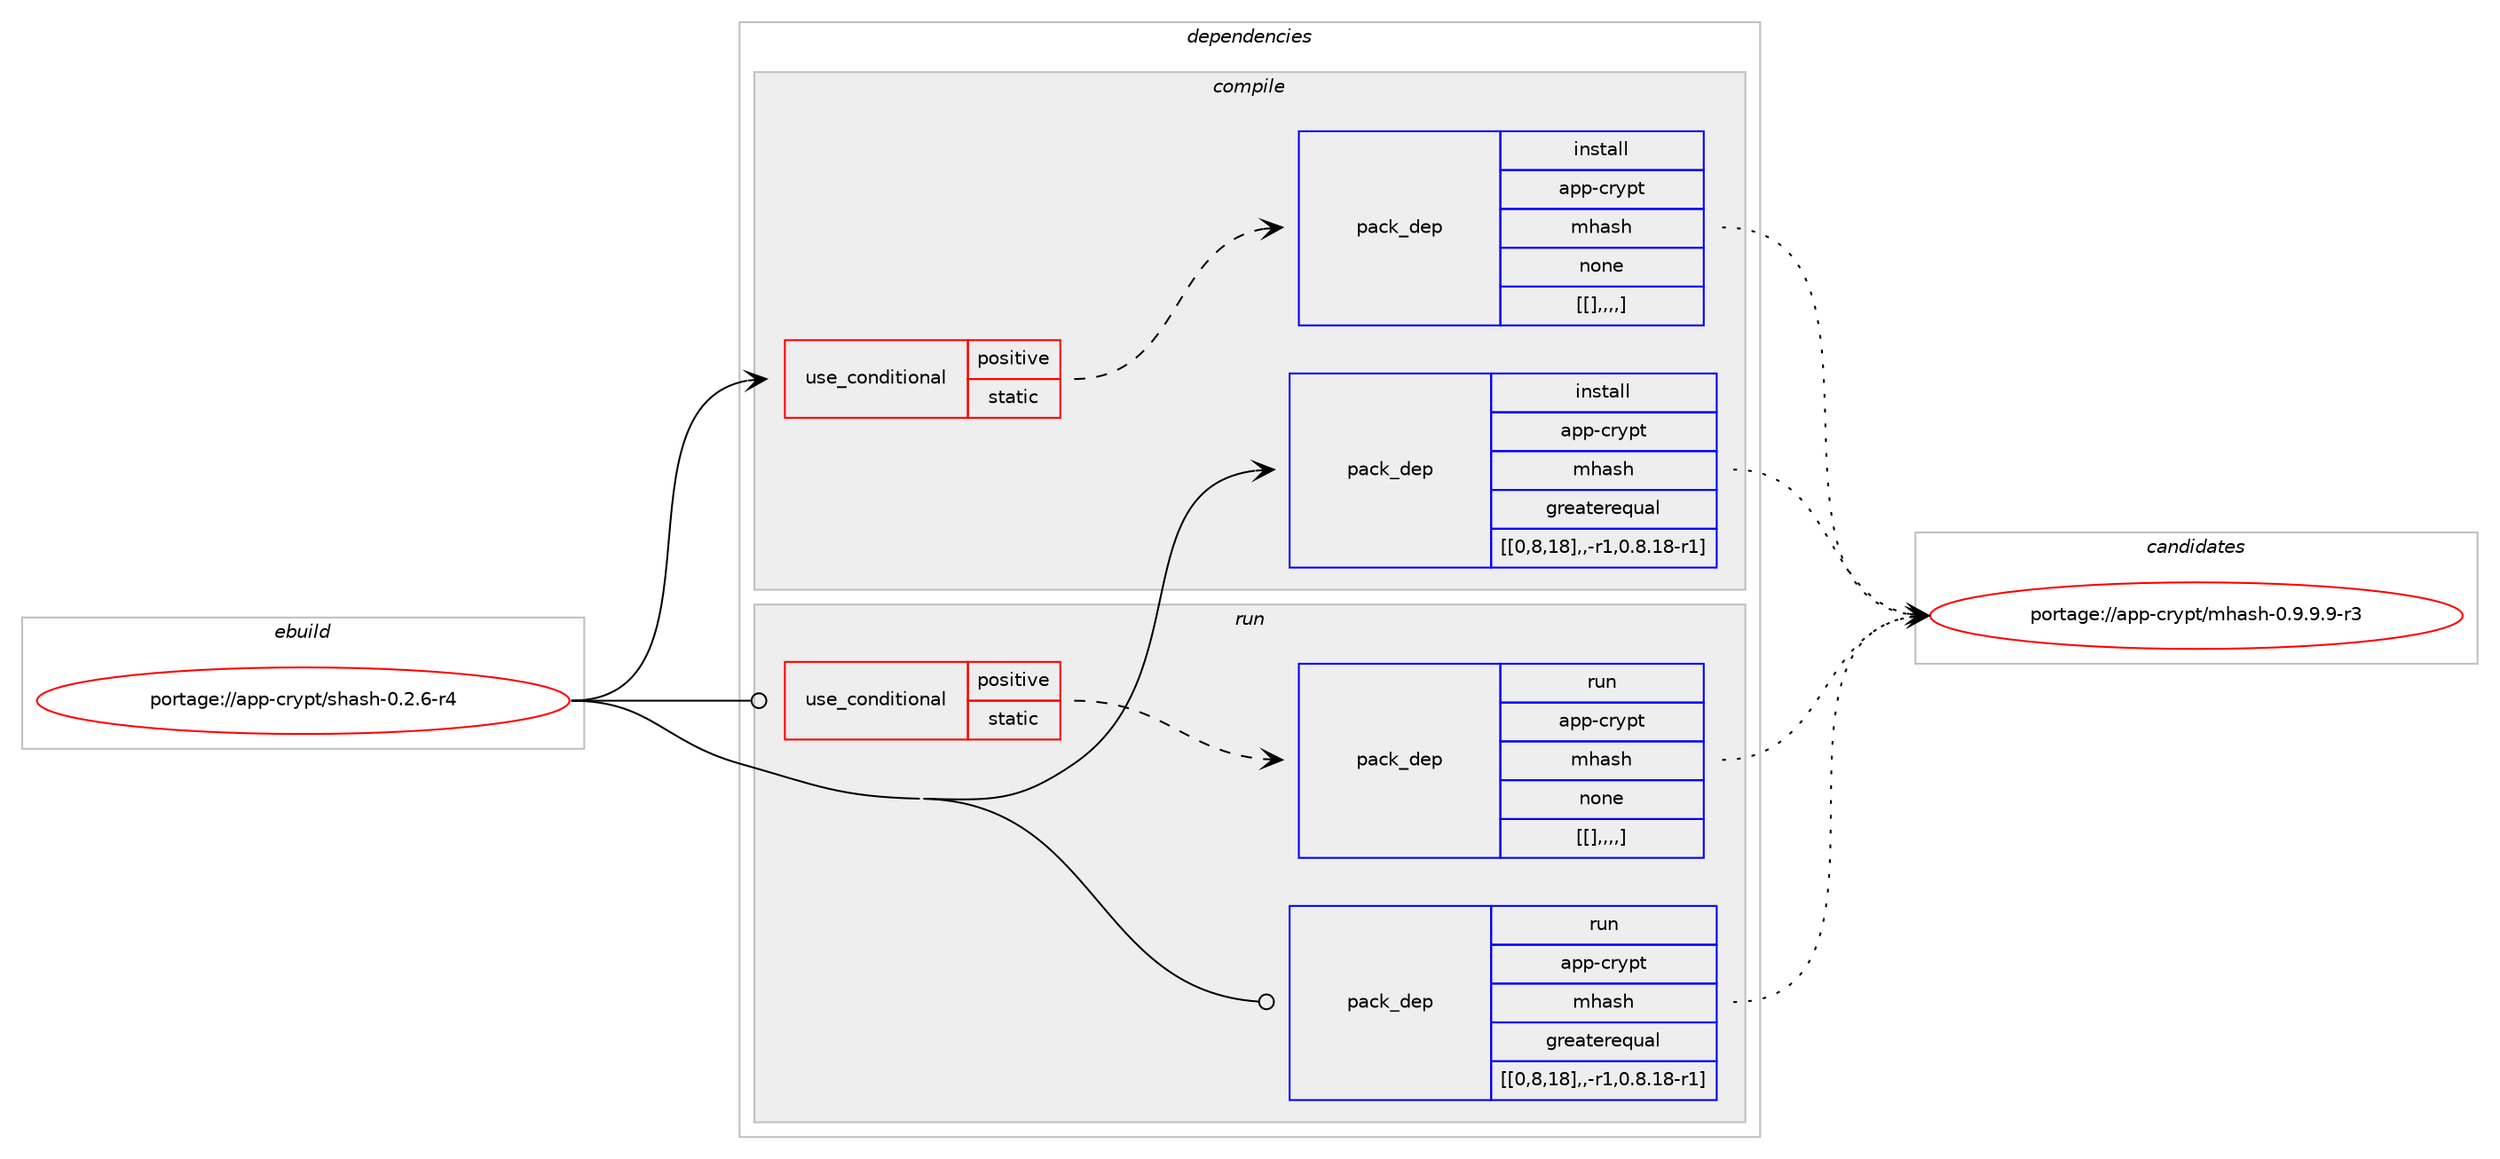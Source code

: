 digraph prolog {

# *************
# Graph options
# *************

newrank=true;
concentrate=true;
compound=true;
graph [rankdir=LR,fontname=Helvetica,fontsize=10,ranksep=1.5];#, ranksep=2.5, nodesep=0.2];
edge  [arrowhead=vee];
node  [fontname=Helvetica,fontsize=10];

# **********
# The ebuild
# **********

subgraph cluster_leftcol {
color=gray;
label=<<i>ebuild</i>>;
id [label="portage://app-crypt/shash-0.2.6-r4", color=red, width=4, href="../app-crypt/shash-0.2.6-r4.svg"];
}

# ****************
# The dependencies
# ****************

subgraph cluster_midcol {
color=gray;
label=<<i>dependencies</i>>;
subgraph cluster_compile {
fillcolor="#eeeeee";
style=filled;
label=<<i>compile</i>>;
subgraph cond3960 {
dependency14597 [label=<<TABLE BORDER="0" CELLBORDER="1" CELLSPACING="0" CELLPADDING="4"><TR><TD ROWSPAN="3" CELLPADDING="10">use_conditional</TD></TR><TR><TD>positive</TD></TR><TR><TD>static</TD></TR></TABLE>>, shape=none, color=red];
subgraph pack10555 {
dependency14598 [label=<<TABLE BORDER="0" CELLBORDER="1" CELLSPACING="0" CELLPADDING="4" WIDTH="220"><TR><TD ROWSPAN="6" CELLPADDING="30">pack_dep</TD></TR><TR><TD WIDTH="110">install</TD></TR><TR><TD>app-crypt</TD></TR><TR><TD>mhash</TD></TR><TR><TD>none</TD></TR><TR><TD>[[],,,,]</TD></TR></TABLE>>, shape=none, color=blue];
}
dependency14597:e -> dependency14598:w [weight=20,style="dashed",arrowhead="vee"];
}
id:e -> dependency14597:w [weight=20,style="solid",arrowhead="vee"];
subgraph pack10556 {
dependency14599 [label=<<TABLE BORDER="0" CELLBORDER="1" CELLSPACING="0" CELLPADDING="4" WIDTH="220"><TR><TD ROWSPAN="6" CELLPADDING="30">pack_dep</TD></TR><TR><TD WIDTH="110">install</TD></TR><TR><TD>app-crypt</TD></TR><TR><TD>mhash</TD></TR><TR><TD>greaterequal</TD></TR><TR><TD>[[0,8,18],,-r1,0.8.18-r1]</TD></TR></TABLE>>, shape=none, color=blue];
}
id:e -> dependency14599:w [weight=20,style="solid",arrowhead="vee"];
}
subgraph cluster_compileandrun {
fillcolor="#eeeeee";
style=filled;
label=<<i>compile and run</i>>;
}
subgraph cluster_run {
fillcolor="#eeeeee";
style=filled;
label=<<i>run</i>>;
subgraph cond3961 {
dependency14600 [label=<<TABLE BORDER="0" CELLBORDER="1" CELLSPACING="0" CELLPADDING="4"><TR><TD ROWSPAN="3" CELLPADDING="10">use_conditional</TD></TR><TR><TD>positive</TD></TR><TR><TD>static</TD></TR></TABLE>>, shape=none, color=red];
subgraph pack10557 {
dependency14601 [label=<<TABLE BORDER="0" CELLBORDER="1" CELLSPACING="0" CELLPADDING="4" WIDTH="220"><TR><TD ROWSPAN="6" CELLPADDING="30">pack_dep</TD></TR><TR><TD WIDTH="110">run</TD></TR><TR><TD>app-crypt</TD></TR><TR><TD>mhash</TD></TR><TR><TD>none</TD></TR><TR><TD>[[],,,,]</TD></TR></TABLE>>, shape=none, color=blue];
}
dependency14600:e -> dependency14601:w [weight=20,style="dashed",arrowhead="vee"];
}
id:e -> dependency14600:w [weight=20,style="solid",arrowhead="odot"];
subgraph pack10558 {
dependency14602 [label=<<TABLE BORDER="0" CELLBORDER="1" CELLSPACING="0" CELLPADDING="4" WIDTH="220"><TR><TD ROWSPAN="6" CELLPADDING="30">pack_dep</TD></TR><TR><TD WIDTH="110">run</TD></TR><TR><TD>app-crypt</TD></TR><TR><TD>mhash</TD></TR><TR><TD>greaterequal</TD></TR><TR><TD>[[0,8,18],,-r1,0.8.18-r1]</TD></TR></TABLE>>, shape=none, color=blue];
}
id:e -> dependency14602:w [weight=20,style="solid",arrowhead="odot"];
}
}

# **************
# The candidates
# **************

subgraph cluster_choices {
rank=same;
color=gray;
label=<<i>candidates</i>>;

subgraph choice10555 {
color=black;
nodesep=1;
choice971121124599114121112116471091049711510445484657465746574511451 [label="portage://app-crypt/mhash-0.9.9.9-r3", color=red, width=4,href="../app-crypt/mhash-0.9.9.9-r3.svg"];
dependency14598:e -> choice971121124599114121112116471091049711510445484657465746574511451:w [style=dotted,weight="100"];
}
subgraph choice10556 {
color=black;
nodesep=1;
choice971121124599114121112116471091049711510445484657465746574511451 [label="portage://app-crypt/mhash-0.9.9.9-r3", color=red, width=4,href="../app-crypt/mhash-0.9.9.9-r3.svg"];
dependency14599:e -> choice971121124599114121112116471091049711510445484657465746574511451:w [style=dotted,weight="100"];
}
subgraph choice10557 {
color=black;
nodesep=1;
choice971121124599114121112116471091049711510445484657465746574511451 [label="portage://app-crypt/mhash-0.9.9.9-r3", color=red, width=4,href="../app-crypt/mhash-0.9.9.9-r3.svg"];
dependency14601:e -> choice971121124599114121112116471091049711510445484657465746574511451:w [style=dotted,weight="100"];
}
subgraph choice10558 {
color=black;
nodesep=1;
choice971121124599114121112116471091049711510445484657465746574511451 [label="portage://app-crypt/mhash-0.9.9.9-r3", color=red, width=4,href="../app-crypt/mhash-0.9.9.9-r3.svg"];
dependency14602:e -> choice971121124599114121112116471091049711510445484657465746574511451:w [style=dotted,weight="100"];
}
}

}
